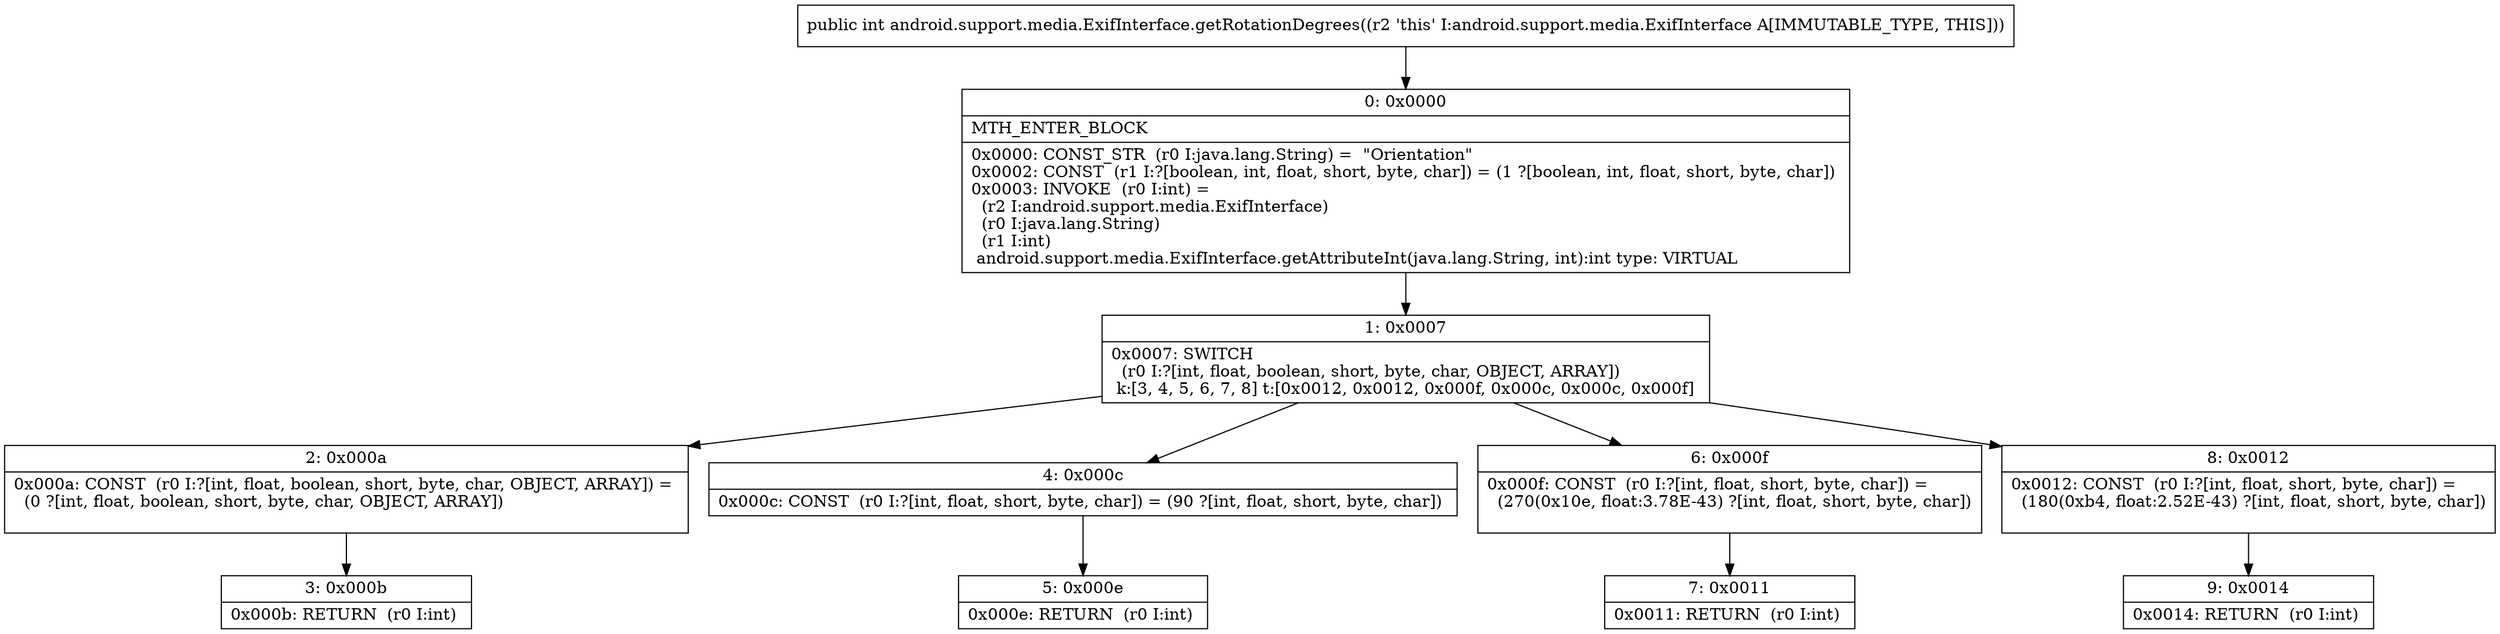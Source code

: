 digraph "CFG forandroid.support.media.ExifInterface.getRotationDegrees()I" {
Node_0 [shape=record,label="{0\:\ 0x0000|MTH_ENTER_BLOCK\l|0x0000: CONST_STR  (r0 I:java.lang.String) =  \"Orientation\" \l0x0002: CONST  (r1 I:?[boolean, int, float, short, byte, char]) = (1 ?[boolean, int, float, short, byte, char]) \l0x0003: INVOKE  (r0 I:int) = \l  (r2 I:android.support.media.ExifInterface)\l  (r0 I:java.lang.String)\l  (r1 I:int)\l android.support.media.ExifInterface.getAttributeInt(java.lang.String, int):int type: VIRTUAL \l}"];
Node_1 [shape=record,label="{1\:\ 0x0007|0x0007: SWITCH  \l  (r0 I:?[int, float, boolean, short, byte, char, OBJECT, ARRAY])\l k:[3, 4, 5, 6, 7, 8] t:[0x0012, 0x0012, 0x000f, 0x000c, 0x000c, 0x000f] \l}"];
Node_2 [shape=record,label="{2\:\ 0x000a|0x000a: CONST  (r0 I:?[int, float, boolean, short, byte, char, OBJECT, ARRAY]) = \l  (0 ?[int, float, boolean, short, byte, char, OBJECT, ARRAY])\l \l}"];
Node_3 [shape=record,label="{3\:\ 0x000b|0x000b: RETURN  (r0 I:int) \l}"];
Node_4 [shape=record,label="{4\:\ 0x000c|0x000c: CONST  (r0 I:?[int, float, short, byte, char]) = (90 ?[int, float, short, byte, char]) \l}"];
Node_5 [shape=record,label="{5\:\ 0x000e|0x000e: RETURN  (r0 I:int) \l}"];
Node_6 [shape=record,label="{6\:\ 0x000f|0x000f: CONST  (r0 I:?[int, float, short, byte, char]) = \l  (270(0x10e, float:3.78E\-43) ?[int, float, short, byte, char])\l \l}"];
Node_7 [shape=record,label="{7\:\ 0x0011|0x0011: RETURN  (r0 I:int) \l}"];
Node_8 [shape=record,label="{8\:\ 0x0012|0x0012: CONST  (r0 I:?[int, float, short, byte, char]) = \l  (180(0xb4, float:2.52E\-43) ?[int, float, short, byte, char])\l \l}"];
Node_9 [shape=record,label="{9\:\ 0x0014|0x0014: RETURN  (r0 I:int) \l}"];
MethodNode[shape=record,label="{public int android.support.media.ExifInterface.getRotationDegrees((r2 'this' I:android.support.media.ExifInterface A[IMMUTABLE_TYPE, THIS])) }"];
MethodNode -> Node_0;
Node_0 -> Node_1;
Node_1 -> Node_2;
Node_1 -> Node_4;
Node_1 -> Node_6;
Node_1 -> Node_8;
Node_2 -> Node_3;
Node_4 -> Node_5;
Node_6 -> Node_7;
Node_8 -> Node_9;
}

